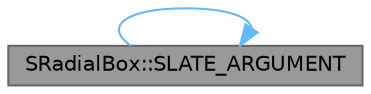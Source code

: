 digraph "SRadialBox::SLATE_ARGUMENT"
{
 // INTERACTIVE_SVG=YES
 // LATEX_PDF_SIZE
  bgcolor="transparent";
  edge [fontname=Helvetica,fontsize=10,labelfontname=Helvetica,labelfontsize=10];
  node [fontname=Helvetica,fontsize=10,shape=box,height=0.2,width=0.4];
  rankdir="LR";
  Node1 [id="Node000001",label="SRadialBox::SLATE_ARGUMENT",height=0.2,width=0.4,color="gray40", fillcolor="grey60", style="filled", fontcolor="black",tooltip="if true, the PreferredWidth will always match the room available to the SRadialBox"];
  Node1 -> Node1 [id="edge1_Node000001_Node000001",color="steelblue1",style="solid",tooltip=" "];
}
